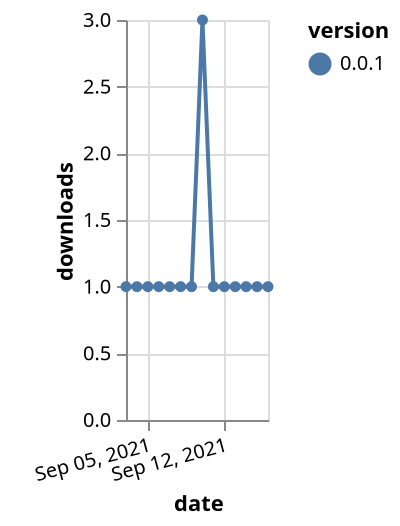 {"$schema": "https://vega.github.io/schema/vega-lite/v5.json", "description": "A simple bar chart with embedded data.", "data": {"values": [{"date": "2021-09-03", "total": 138, "delta": 1, "version": "0.0.1"}, {"date": "2021-09-04", "total": 139, "delta": 1, "version": "0.0.1"}, {"date": "2021-09-05", "total": 140, "delta": 1, "version": "0.0.1"}, {"date": "2021-09-06", "total": 141, "delta": 1, "version": "0.0.1"}, {"date": "2021-09-07", "total": 142, "delta": 1, "version": "0.0.1"}, {"date": "2021-09-08", "total": 143, "delta": 1, "version": "0.0.1"}, {"date": "2021-09-09", "total": 144, "delta": 1, "version": "0.0.1"}, {"date": "2021-09-10", "total": 147, "delta": 3, "version": "0.0.1"}, {"date": "2021-09-11", "total": 148, "delta": 1, "version": "0.0.1"}, {"date": "2021-09-12", "total": 149, "delta": 1, "version": "0.0.1"}, {"date": "2021-09-13", "total": 150, "delta": 1, "version": "0.0.1"}, {"date": "2021-09-14", "total": 151, "delta": 1, "version": "0.0.1"}, {"date": "2021-09-15", "total": 152, "delta": 1, "version": "0.0.1"}, {"date": "2021-09-16", "total": 153, "delta": 1, "version": "0.0.1"}]}, "width": "container", "mark": {"type": "line", "point": {"filled": true}}, "encoding": {"x": {"field": "date", "type": "temporal", "timeUnit": "yearmonthdate", "title": "date", "axis": {"labelAngle": -15}}, "y": {"field": "delta", "type": "quantitative", "title": "downloads"}, "color": {"field": "version", "type": "nominal"}, "tooltip": {"field": "delta"}}}